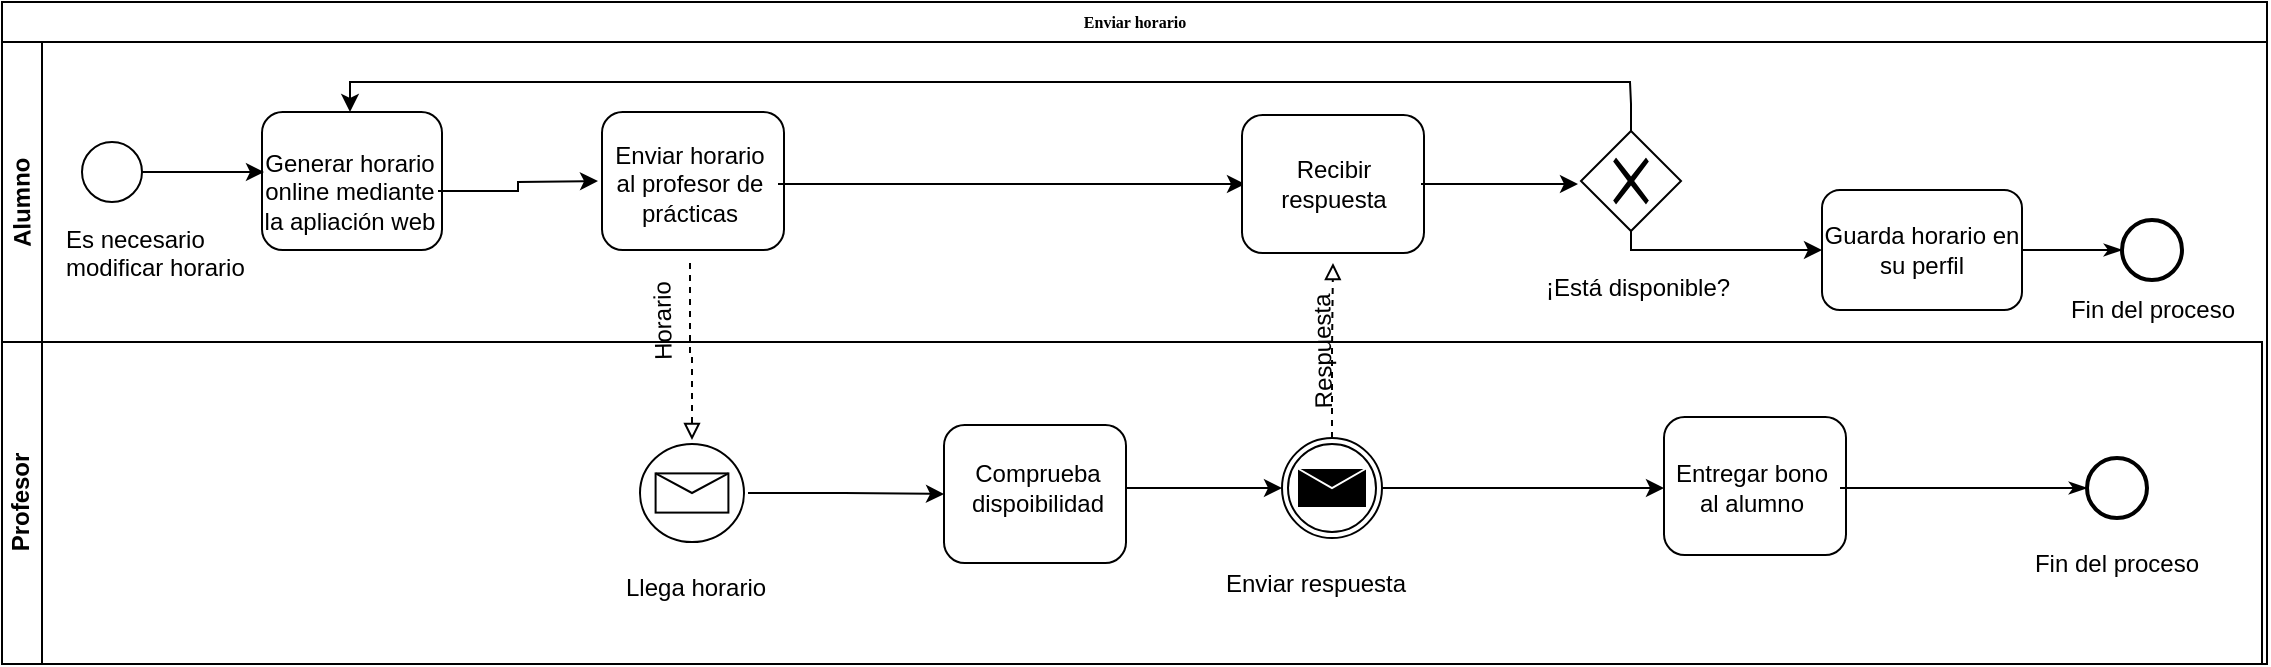 <mxfile version="12.1.7" type="device" pages="1"><diagram name="Page-1" id="c7488fd3-1785-93aa-aadb-54a6760d102a"><mxGraphModel dx="1220" dy="664" grid="1" gridSize="10" guides="1" tooltips="1" connect="1" arrows="1" fold="1" page="1" pageScale="1" pageWidth="1100" pageHeight="850" background="#ffffff" math="0" shadow="0"><root><mxCell id="0"/><mxCell id="1" parent="0"/><mxCell id="2b4e8129b02d487f-1" value="Enviar horario" style="swimlane;html=1;childLayout=stackLayout;horizontal=1;startSize=20;horizontalStack=0;rounded=0;shadow=0;labelBackgroundColor=none;strokeColor=#000000;strokeWidth=1;fillColor=#ffffff;fontFamily=Verdana;fontSize=8;fontColor=#000000;align=center;" parent="1" vertex="1"><mxGeometry x="180" y="40" width="1132.5" height="331" as="geometry"/></mxCell><mxCell id="2b4e8129b02d487f-2" value="" style="swimlane;html=1;startSize=20;horizontal=0;" parent="2b4e8129b02d487f-1" vertex="1"><mxGeometry y="20" width="1132.5" height="311" as="geometry"/></mxCell><mxCell id="2b4e8129b02d487f-7" value="" style="rounded=1;whiteSpace=wrap;html=1;shadow=0;labelBackgroundColor=none;strokeColor=#000000;strokeWidth=1;fillColor=#ffffff;fontFamily=Verdana;fontSize=8;fontColor=#000000;align=center;" parent="2b4e8129b02d487f-2" vertex="1"><mxGeometry x="130" y="35" width="90" height="69" as="geometry"/></mxCell><mxCell id="WWj5Ezq4ouxZRg_vY-ji-2" value="" style="edgeStyle=orthogonalEdgeStyle;rounded=0;orthogonalLoop=1;jettySize=auto;html=1;" edge="1" parent="2b4e8129b02d487f-2" source="YuflgJRQoO6ENukYpwJO-21"><mxGeometry relative="1" as="geometry"><mxPoint x="298" y="69.5" as="targetPoint"/></mxGeometry></mxCell><mxCell id="YuflgJRQoO6ENukYpwJO-21" value="Generar horario online mediante la apliación web" style="text;html=1;strokeColor=none;fillColor=none;align=center;verticalAlign=middle;whiteSpace=wrap;rounded=0;" parent="2b4e8129b02d487f-2" vertex="1"><mxGeometry x="130" y="35" width="88" height="79" as="geometry"/></mxCell><mxCell id="F2hgta8ROKvKX4Zt6h2e-19" value="" style="ellipse;whiteSpace=wrap;html=1;rounded=0;shadow=0;labelBackgroundColor=none;strokeColor=#000000;strokeWidth=1;fillColor=#ffffff;fontFamily=Verdana;fontSize=8;fontColor=#000000;align=center;" parent="2b4e8129b02d487f-2" vertex="1"><mxGeometry x="40" y="50" width="30" height="30" as="geometry"/></mxCell><mxCell id="F2hgta8ROKvKX4Zt6h2e-23" value="&lt;div&gt;Es necesario&lt;/div&gt;&lt;div&gt;modificar horario&lt;br&gt;&lt;/div&gt;" style="text;html=1;resizable=0;points=[];autosize=1;align=left;verticalAlign=top;spacingTop=-4;" parent="2b4e8129b02d487f-2" vertex="1"><mxGeometry x="30" y="89" width="110" height="30" as="geometry"/></mxCell><mxCell id="F2hgta8ROKvKX4Zt6h2e-26" value="" style="endArrow=classic;html=1;strokeColor=#000000;exitX=1;exitY=0.5;exitDx=0;exitDy=0;" parent="2b4e8129b02d487f-2" edge="1"><mxGeometry width="50" height="50" relative="1" as="geometry"><mxPoint x="70" y="65" as="sourcePoint"/><mxPoint x="131" y="65" as="targetPoint"/></mxGeometry></mxCell><mxCell id="WWj5Ezq4ouxZRg_vY-ji-3" value="" style="rounded=1;whiteSpace=wrap;html=1;shadow=0;labelBackgroundColor=none;strokeColor=#000000;strokeWidth=1;fillColor=#ffffff;fontFamily=Verdana;fontSize=8;fontColor=#000000;align=center;" vertex="1" parent="2b4e8129b02d487f-2"><mxGeometry x="300" y="35" width="91" height="69" as="geometry"/></mxCell><mxCell id="WWj5Ezq4ouxZRg_vY-ji-27" value="" style="edgeStyle=orthogonalEdgeStyle;rounded=0;orthogonalLoop=1;jettySize=auto;html=1;entryX=0;entryY=0.5;entryDx=0;entryDy=0;" edge="1" parent="2b4e8129b02d487f-2" source="WWj5Ezq4ouxZRg_vY-ji-4" target="WWj5Ezq4ouxZRg_vY-ji-32"><mxGeometry relative="1" as="geometry"><mxPoint x="468" y="71" as="targetPoint"/></mxGeometry></mxCell><mxCell id="WWj5Ezq4ouxZRg_vY-ji-59" value="" style="edgeStyle=orthogonalEdgeStyle;rounded=0;orthogonalLoop=1;jettySize=auto;html=1;dashed=1;endArrow=block;endFill=0;entryX=0.5;entryY=0;entryDx=0;entryDy=0;" edge="1" parent="2b4e8129b02d487f-2" source="WWj5Ezq4ouxZRg_vY-ji-4" target="WWj5Ezq4ouxZRg_vY-ji-64"><mxGeometry relative="1" as="geometry"><mxPoint x="344.0" y="181.5" as="targetPoint"/></mxGeometry></mxCell><mxCell id="WWj5Ezq4ouxZRg_vY-ji-4" value="Enviar horario al profesor de prácticas" style="text;html=1;strokeColor=none;fillColor=none;align=center;verticalAlign=middle;whiteSpace=wrap;rounded=0;" vertex="1" parent="2b4e8129b02d487f-2"><mxGeometry x="300" y="31.5" width="88" height="79" as="geometry"/></mxCell><mxCell id="WWj5Ezq4ouxZRg_vY-ji-30" value="" style="rounded=1;whiteSpace=wrap;html=1;shadow=0;labelBackgroundColor=none;strokeColor=#000000;strokeWidth=1;fillColor=#ffffff;fontFamily=Verdana;fontSize=8;fontColor=#000000;align=center;" vertex="1" parent="2b4e8129b02d487f-2"><mxGeometry x="620" y="36.5" width="91" height="69" as="geometry"/></mxCell><mxCell id="WWj5Ezq4ouxZRg_vY-ji-34" value="" style="edgeStyle=orthogonalEdgeStyle;rounded=0;orthogonalLoop=1;jettySize=auto;html=1;" edge="1" parent="2b4e8129b02d487f-2" source="WWj5Ezq4ouxZRg_vY-ji-32"><mxGeometry relative="1" as="geometry"><mxPoint x="788" y="71" as="targetPoint"/></mxGeometry></mxCell><mxCell id="WWj5Ezq4ouxZRg_vY-ji-32" value="Recibir respuesta" style="text;html=1;strokeColor=none;fillColor=none;align=center;verticalAlign=middle;whiteSpace=wrap;rounded=0;" vertex="1" parent="2b4e8129b02d487f-2"><mxGeometry x="621.5" y="31.5" width="88" height="79" as="geometry"/></mxCell><mxCell id="WWj5Ezq4ouxZRg_vY-ji-39" value="&lt;div&gt;Profesor&lt;/div&gt;" style="swimlane;html=1;startSize=20;horizontal=0;" vertex="1" parent="2b4e8129b02d487f-2"><mxGeometry y="150" width="1130" height="161" as="geometry"/></mxCell><mxCell id="WWj5Ezq4ouxZRg_vY-ji-49" value="" style="edgeStyle=orthogonalEdgeStyle;rounded=0;orthogonalLoop=1;jettySize=auto;html=1;exitX=1;exitY=0.5;exitDx=0;exitDy=0;entryX=0;entryY=0.5;entryDx=0;entryDy=0;" edge="1" parent="WWj5Ezq4ouxZRg_vY-ji-39" source="WWj5Ezq4ouxZRg_vY-ji-64" target="WWj5Ezq4ouxZRg_vY-ji-51"><mxGeometry relative="1" as="geometry"><mxPoint x="468" y="71" as="targetPoint"/><mxPoint x="388" y="71.235" as="sourcePoint"/></mxGeometry></mxCell><mxCell id="WWj5Ezq4ouxZRg_vY-ji-51" value="" style="rounded=1;whiteSpace=wrap;html=1;shadow=0;labelBackgroundColor=none;strokeColor=#000000;strokeWidth=1;fillColor=#ffffff;fontFamily=Verdana;fontSize=8;fontColor=#000000;align=center;" vertex="1" parent="WWj5Ezq4ouxZRg_vY-ji-39"><mxGeometry x="471" y="41.5" width="91" height="69" as="geometry"/></mxCell><mxCell id="WWj5Ezq4ouxZRg_vY-ji-52" value="" style="edgeStyle=orthogonalEdgeStyle;rounded=0;orthogonalLoop=1;jettySize=auto;html=1;entryX=0;entryY=0.5;entryDx=0;entryDy=0;" edge="1" parent="WWj5Ezq4ouxZRg_vY-ji-39" source="WWj5Ezq4ouxZRg_vY-ji-53" target="WWj5Ezq4ouxZRg_vY-ji-75"><mxGeometry relative="1" as="geometry"><mxPoint x="624.412" y="72.412" as="targetPoint"/></mxGeometry></mxCell><mxCell id="WWj5Ezq4ouxZRg_vY-ji-53" value="Comprueba dispoibilidad" style="text;html=1;strokeColor=none;fillColor=none;align=center;verticalAlign=middle;whiteSpace=wrap;rounded=0;" vertex="1" parent="WWj5Ezq4ouxZRg_vY-ji-39"><mxGeometry x="474" y="33.5" width="88" height="79" as="geometry"/></mxCell><mxCell id="WWj5Ezq4ouxZRg_vY-ji-55" value="" style="edgeStyle=orthogonalEdgeStyle;rounded=0;orthogonalLoop=1;jettySize=auto;html=1;exitX=1;exitY=0.5;exitDx=0;exitDy=0;entryX=0;entryY=0.5;entryDx=0;entryDy=0;" edge="1" parent="WWj5Ezq4ouxZRg_vY-ji-39" source="WWj5Ezq4ouxZRg_vY-ji-75" target="WWj5Ezq4ouxZRg_vY-ji-58"><mxGeometry relative="1" as="geometry"><mxPoint x="788" y="71" as="targetPoint"/><mxPoint x="708" y="71.235" as="sourcePoint"/></mxGeometry></mxCell><mxCell id="WWj5Ezq4ouxZRg_vY-ji-57" value="" style="rounded=1;whiteSpace=wrap;html=1;shadow=0;labelBackgroundColor=none;strokeColor=#000000;strokeWidth=1;fillColor=#ffffff;fontFamily=Verdana;fontSize=8;fontColor=#000000;align=center;" vertex="1" parent="WWj5Ezq4ouxZRg_vY-ji-39"><mxGeometry x="831" y="37.5" width="91" height="69" as="geometry"/></mxCell><mxCell id="WWj5Ezq4ouxZRg_vY-ji-90" value="" style="edgeStyle=orthogonalEdgeStyle;rounded=0;orthogonalLoop=1;jettySize=auto;html=1;endArrow=classicThin;endFill=1;entryX=0;entryY=0.5;entryDx=0;entryDy=0;" edge="1" parent="WWj5Ezq4ouxZRg_vY-ji-39" source="WWj5Ezq4ouxZRg_vY-ji-58" target="WWj5Ezq4ouxZRg_vY-ji-88"><mxGeometry relative="1" as="geometry"><mxPoint x="999" y="73" as="targetPoint"/></mxGeometry></mxCell><mxCell id="WWj5Ezq4ouxZRg_vY-ji-58" value="&lt;div&gt;Entregar bono&lt;/div&gt;&lt;div&gt;al alumno&lt;br&gt;&lt;/div&gt;" style="text;html=1;strokeColor=none;fillColor=none;align=center;verticalAlign=middle;whiteSpace=wrap;rounded=0;" vertex="1" parent="WWj5Ezq4ouxZRg_vY-ji-39"><mxGeometry x="831" y="33.5" width="88" height="79" as="geometry"/></mxCell><mxCell id="WWj5Ezq4ouxZRg_vY-ji-64" value="" style="shape=mxgraph.bpmn.shape;html=1;verticalLabelPosition=bottom;labelBackgroundColor=#ffffff;verticalAlign=top;perimeter=ellipsePerimeter;outline=standard;symbol=message;fontFamily=Helvetica;fontSize=12;fontColor=#000000;align=center;strokeColor=#000000;strokeWidth=1;fillColor=none;perimeterSpacing=2;direction=east;" vertex="1" parent="WWj5Ezq4ouxZRg_vY-ji-39"><mxGeometry x="319" y="51" width="52" height="49" as="geometry"/></mxCell><mxCell id="WWj5Ezq4ouxZRg_vY-ji-69" value="Llega horario" style="text;html=1;resizable=0;points=[];autosize=1;align=left;verticalAlign=top;spacingTop=-4;" vertex="1" parent="WWj5Ezq4ouxZRg_vY-ji-39"><mxGeometry x="310" y="112.5" width="90" height="20" as="geometry"/></mxCell><mxCell id="WWj5Ezq4ouxZRg_vY-ji-75" value="" style="shape=mxgraph.bpmn.shape;html=1;verticalLabelPosition=bottom;labelBackgroundColor=#ffffff;verticalAlign=top;align=center;perimeter=ellipsePerimeter;outlineConnect=0;outline=throwing;symbol=message;strokeColor=#000000;fillColor=#FFFFFF;gradientColor=none;" vertex="1" parent="WWj5Ezq4ouxZRg_vY-ji-39"><mxGeometry x="640" y="48" width="50" height="50" as="geometry"/></mxCell><mxCell id="WWj5Ezq4ouxZRg_vY-ji-87" value="Enviar respuesta" style="text;html=1;resizable=0;points=[];autosize=1;align=left;verticalAlign=top;spacingTop=-4;" vertex="1" parent="WWj5Ezq4ouxZRg_vY-ji-39"><mxGeometry x="610" y="110.5" width="110" height="20" as="geometry"/></mxCell><mxCell id="WWj5Ezq4ouxZRg_vY-ji-47" value="Fin del proceso" style="text;html=1;strokeColor=none;fillColor=none;align=center;verticalAlign=middle;whiteSpace=wrap;rounded=0;" vertex="1" parent="WWj5Ezq4ouxZRg_vY-ji-39"><mxGeometry x="1000" y="94.5" width="115" height="32" as="geometry"/></mxCell><mxCell id="WWj5Ezq4ouxZRg_vY-ji-88" value="" style="ellipse;whiteSpace=wrap;html=1;rounded=0;shadow=0;labelBackgroundColor=none;strokeColor=#000000;strokeWidth=2;fillColor=#ffffff;fontFamily=Verdana;fontSize=8;fontColor=#000000;align=center;" vertex="1" parent="WWj5Ezq4ouxZRg_vY-ji-39"><mxGeometry x="1042.5" y="58" width="30" height="30" as="geometry"/></mxCell><mxCell id="WWj5Ezq4ouxZRg_vY-ji-62" value="Horario" style="text;html=1;resizable=0;points=[];autosize=1;align=left;verticalAlign=top;spacingTop=-4;direction=west;rotation=-91;" vertex="1" parent="2b4e8129b02d487f-2"><mxGeometry x="300" y="120.5" width="60" height="20" as="geometry"/></mxCell><mxCell id="WWj5Ezq4ouxZRg_vY-ji-76" value="" style="edgeStyle=orthogonalEdgeStyle;rounded=0;orthogonalLoop=1;jettySize=auto;html=1;dashed=1;endArrow=block;endFill=0;entryX=0.5;entryY=1;entryDx=0;entryDy=0;exitX=0.5;exitY=0;exitDx=0;exitDy=0;" edge="1" parent="2b4e8129b02d487f-2" source="WWj5Ezq4ouxZRg_vY-ji-75" target="WWj5Ezq4ouxZRg_vY-ji-32"><mxGeometry relative="1" as="geometry"><mxPoint x="599.912" y="95" as="sourcePoint"/><mxPoint x="599.912" y="183.382" as="targetPoint"/></mxGeometry></mxCell><mxCell id="WWj5Ezq4ouxZRg_vY-ji-78" value="" style="shape=mxgraph.bpmn.shape;html=1;verticalLabelPosition=bottom;labelBackgroundColor=#ffffff;verticalAlign=top;align=center;perimeter=rhombusPerimeter;background=gateway;outlineConnect=0;outline=none;symbol=exclusiveGw;strokeColor=#000000;fillColor=#FFFFFF;gradientColor=none;" vertex="1" parent="2b4e8129b02d487f-2"><mxGeometry x="789.5" y="44.5" width="50" height="50" as="geometry"/></mxCell><mxCell id="WWj5Ezq4ouxZRg_vY-ji-79" value="¡Está disponible?" style="text;html=1;resizable=0;points=[];autosize=1;align=left;verticalAlign=top;spacingTop=-4;" vertex="1" parent="2b4e8129b02d487f-2"><mxGeometry x="770" y="112.5" width="110" height="20" as="geometry"/></mxCell><mxCell id="WWj5Ezq4ouxZRg_vY-ji-85" value="" style="edgeStyle=orthogonalEdgeStyle;rounded=0;orthogonalLoop=1;jettySize=auto;html=1;endArrow=classicThin;endFill=1;" edge="1" parent="2b4e8129b02d487f-2" source="WWj5Ezq4ouxZRg_vY-ji-80" target="WWj5Ezq4ouxZRg_vY-ji-46"><mxGeometry relative="1" as="geometry"/></mxCell><mxCell id="WWj5Ezq4ouxZRg_vY-ji-80" value="Guarda horario en su perfil" style="shape=ext;rounded=1;html=1;whiteSpace=wrap;strokeColor=#000000;fillColor=#FFFFFF;gradientColor=none;" vertex="1" parent="2b4e8129b02d487f-2"><mxGeometry x="910" y="74" width="100" height="60" as="geometry"/></mxCell><mxCell id="WWj5Ezq4ouxZRg_vY-ji-81" value="" style="edgeStyle=orthogonalEdgeStyle;rounded=0;orthogonalLoop=1;jettySize=auto;html=1;exitX=0.5;exitY=1;exitDx=0;exitDy=0;" edge="1" parent="2b4e8129b02d487f-2" source="WWj5Ezq4ouxZRg_vY-ji-78"><mxGeometry relative="1" as="geometry"><mxPoint x="839.5" y="108.265" as="sourcePoint"/><mxPoint x="910" y="104" as="targetPoint"/><Array as="points"><mxPoint x="814" y="104"/></Array></mxGeometry></mxCell><mxCell id="WWj5Ezq4ouxZRg_vY-ji-82" value="" style="edgeStyle=orthogonalEdgeStyle;rounded=0;orthogonalLoop=1;jettySize=auto;html=1;exitX=0.5;exitY=0;exitDx=0;exitDy=0;" edge="1" parent="2b4e8129b02d487f-2" source="WWj5Ezq4ouxZRg_vY-ji-78" target="YuflgJRQoO6ENukYpwJO-21"><mxGeometry relative="1" as="geometry"><mxPoint x="815" y="21.676" as="sourcePoint"/><mxPoint x="964.412" y="31.088" as="targetPoint"/><Array as="points"><mxPoint x="814" y="31"/><mxPoint x="814" y="20"/><mxPoint x="174" y="20"/></Array></mxGeometry></mxCell><mxCell id="WWj5Ezq4ouxZRg_vY-ji-46" value="" style="ellipse;whiteSpace=wrap;html=1;rounded=0;shadow=0;labelBackgroundColor=none;strokeColor=#000000;strokeWidth=2;fillColor=#ffffff;fontFamily=Verdana;fontSize=8;fontColor=#000000;align=center;" vertex="1" parent="2b4e8129b02d487f-2"><mxGeometry x="1060" y="89" width="30" height="30" as="geometry"/></mxCell><mxCell id="WWj5Ezq4ouxZRg_vY-ji-86" value="&lt;div&gt;Respuesta&lt;br&gt;&lt;/div&gt;" style="text;html=1;resizable=0;points=[];autosize=1;align=left;verticalAlign=top;spacingTop=-4;direction=west;rotation=-91;" vertex="1" parent="2b4e8129b02d487f-2"><mxGeometry x="620" y="135.5" width="80" height="20" as="geometry"/></mxCell><mxCell id="WWj5Ezq4ouxZRg_vY-ji-91" value="Fin del proceso" style="text;html=1;strokeColor=none;fillColor=none;align=center;verticalAlign=middle;whiteSpace=wrap;rounded=0;" vertex="1" parent="2b4e8129b02d487f-2"><mxGeometry x="1017.5" y="118" width="115" height="32" as="geometry"/></mxCell><mxCell id="WWj5Ezq4ouxZRg_vY-ji-92" value="Alumno" style="text;html=1;resizable=0;points=[];autosize=1;align=left;verticalAlign=top;spacingTop=-4;direction=west;rotation=-91;rounded=0;fontStyle=1" vertex="1" parent="2b4e8129b02d487f-2"><mxGeometry x="-20" y="64" width="60" height="20" as="geometry"/></mxCell></root></mxGraphModel></diagram></mxfile>